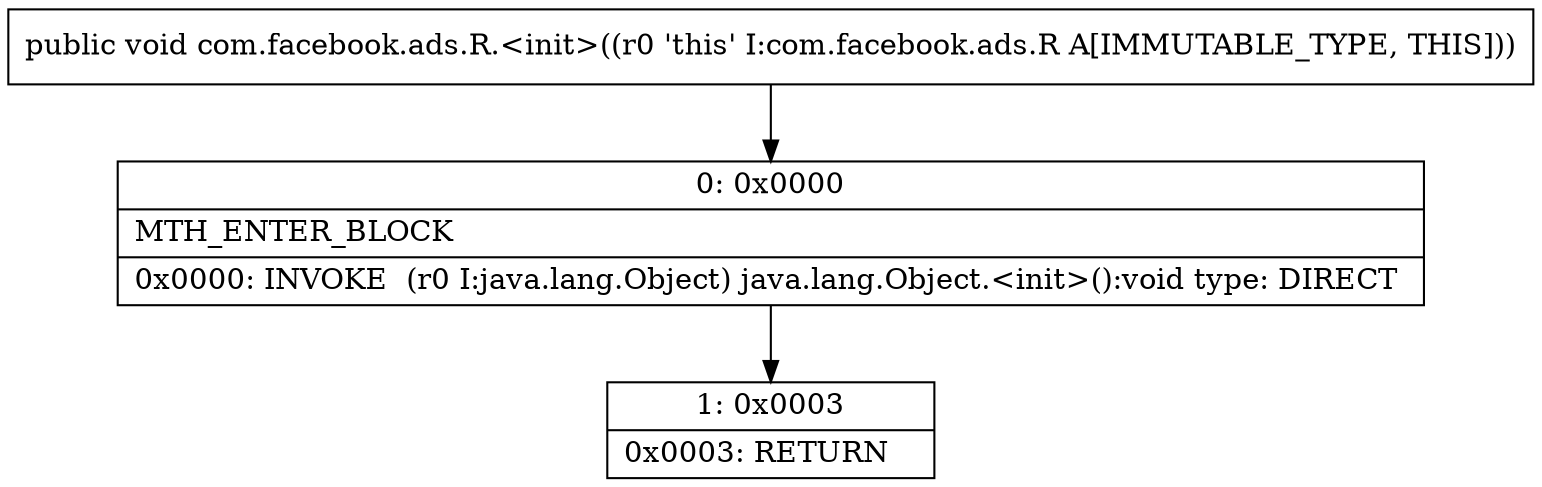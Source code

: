 digraph "CFG forcom.facebook.ads.R.\<init\>()V" {
Node_0 [shape=record,label="{0\:\ 0x0000|MTH_ENTER_BLOCK\l|0x0000: INVOKE  (r0 I:java.lang.Object) java.lang.Object.\<init\>():void type: DIRECT \l}"];
Node_1 [shape=record,label="{1\:\ 0x0003|0x0003: RETURN   \l}"];
MethodNode[shape=record,label="{public void com.facebook.ads.R.\<init\>((r0 'this' I:com.facebook.ads.R A[IMMUTABLE_TYPE, THIS])) }"];
MethodNode -> Node_0;
Node_0 -> Node_1;
}

